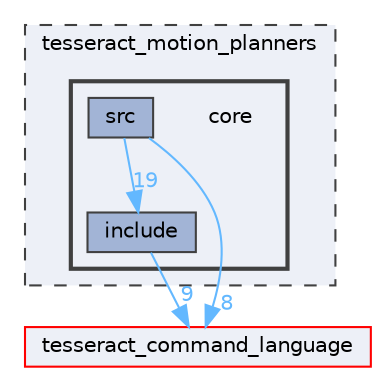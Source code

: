 digraph "tesseract_motion_planners/core"
{
 // LATEX_PDF_SIZE
  bgcolor="transparent";
  edge [fontname=Helvetica,fontsize=10,labelfontname=Helvetica,labelfontsize=10];
  node [fontname=Helvetica,fontsize=10,shape=box,height=0.2,width=0.4];
  compound=true
  subgraph clusterdir_ae3a79ad3cbc8e5dda6288dc4d617504 {
    graph [ bgcolor="#edf0f7", pencolor="grey25", label="tesseract_motion_planners", fontname=Helvetica,fontsize=10 style="filled,dashed", URL="dir_ae3a79ad3cbc8e5dda6288dc4d617504.html",tooltip=""]
  subgraph clusterdir_ba42fb948e9041f2f8c5ac347b7f6bb7 {
    graph [ bgcolor="#edf0f7", pencolor="grey25", label="", fontname=Helvetica,fontsize=10 style="filled,bold", URL="dir_ba42fb948e9041f2f8c5ac347b7f6bb7.html",tooltip=""]
    dir_ba42fb948e9041f2f8c5ac347b7f6bb7 [shape=plaintext, label="core"];
  dir_d1e60de41e683bed0b92ca30d9c9d9c7 [label="include", fillcolor="#a2b4d6", color="grey25", style="filled", URL="dir_d1e60de41e683bed0b92ca30d9c9d9c7.html",tooltip=""];
  dir_5f345c70c6628d517ad39b7fa6f27cf0 [label="src", fillcolor="#a2b4d6", color="grey25", style="filled", URL="dir_5f345c70c6628d517ad39b7fa6f27cf0.html",tooltip=""];
  }
  }
  dir_fa47c2fa9b13a12fc195f1b83854b816 [label="tesseract_command_language", fillcolor="#edf0f7", color="red", style="filled", URL="dir_fa47c2fa9b13a12fc195f1b83854b816.html",tooltip=""];
  dir_d1e60de41e683bed0b92ca30d9c9d9c7->dir_fa47c2fa9b13a12fc195f1b83854b816 [headlabel="9", labeldistance=1.5 headhref="dir_000012_000060.html" color="steelblue1" fontcolor="steelblue1"];
  dir_5f345c70c6628d517ad39b7fa6f27cf0->dir_d1e60de41e683bed0b92ca30d9c9d9c7 [headlabel="19", labeldistance=1.5 headhref="dir_000048_000012.html" color="steelblue1" fontcolor="steelblue1"];
  dir_5f345c70c6628d517ad39b7fa6f27cf0->dir_fa47c2fa9b13a12fc195f1b83854b816 [headlabel="8", labeldistance=1.5 headhref="dir_000048_000060.html" color="steelblue1" fontcolor="steelblue1"];
}
